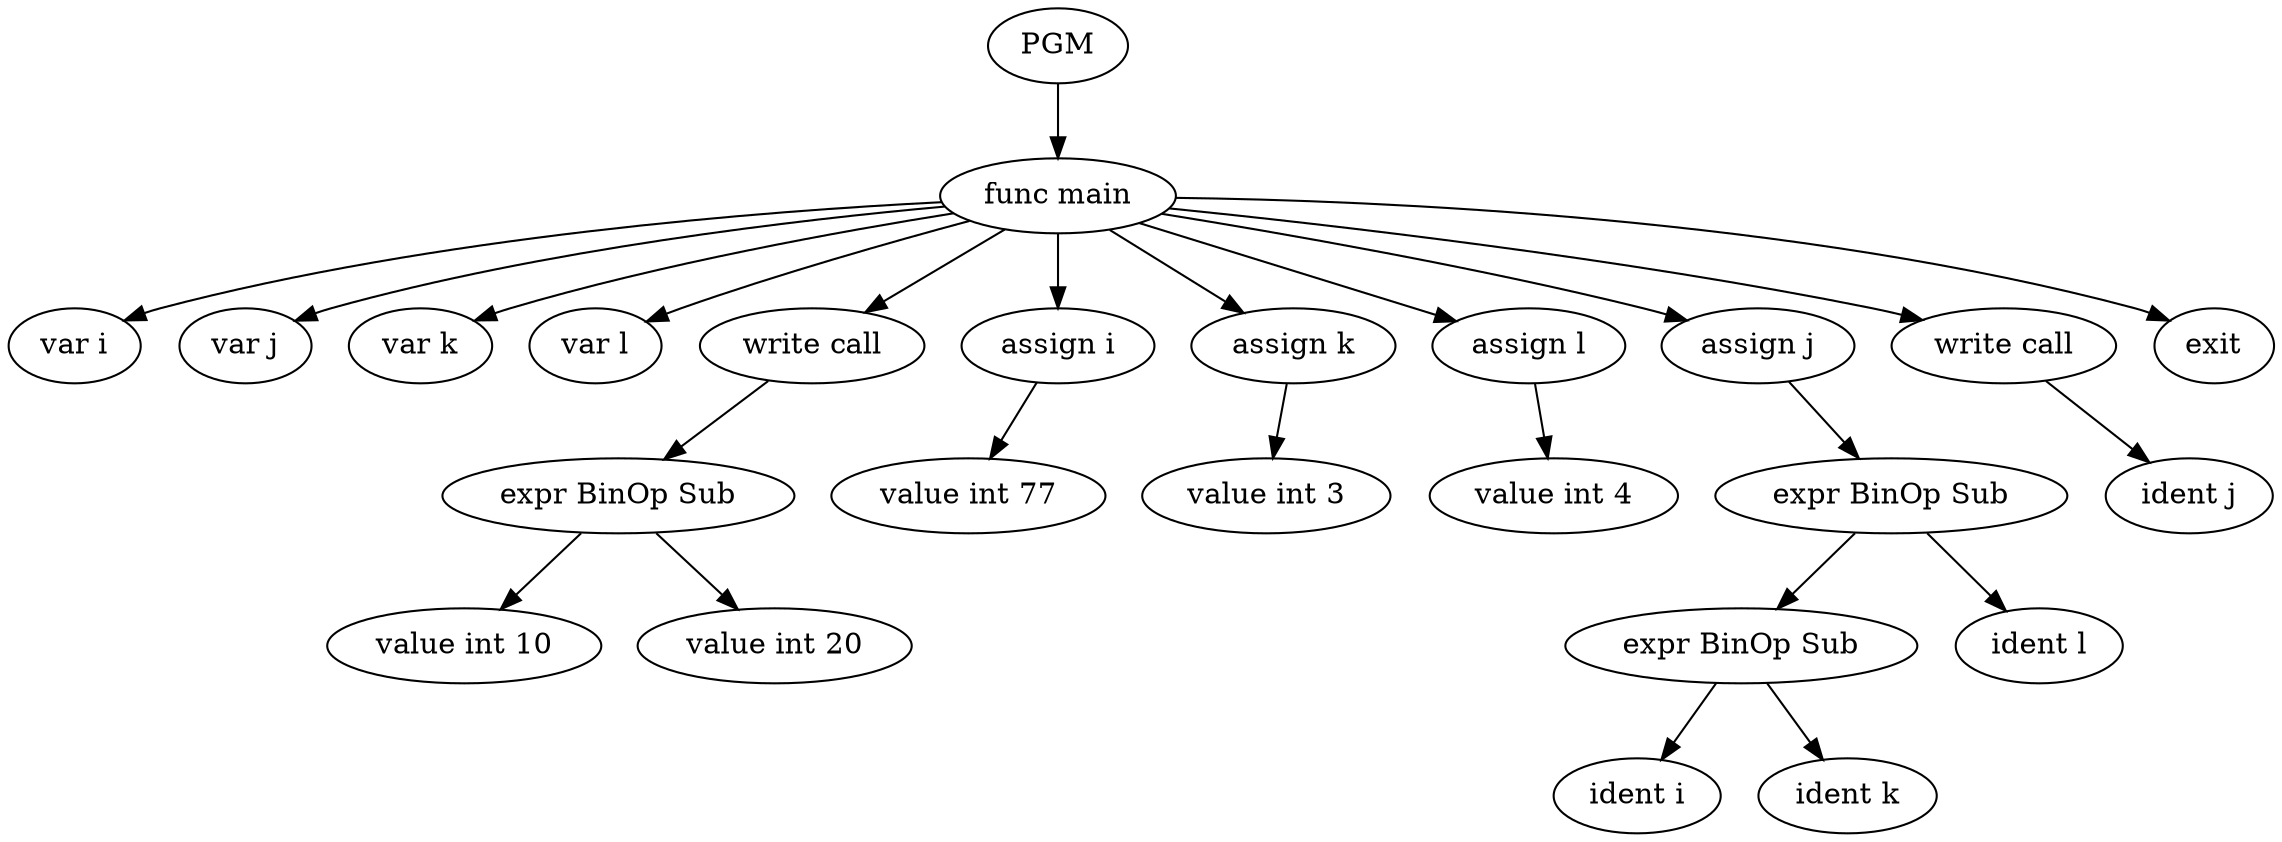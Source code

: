 digraph ast {
0[label = PGM, shape = ellipse]
1[label = "func main", shape = ellipse]
0 -> 1
2[label = "var i", shape = ellipse]
1 -> 2
3[label = "var j", shape = ellipse]
1 -> 3
4[label = "var k", shape = ellipse]
1 -> 4
5[label = "var l", shape = ellipse]
1 -> 5
6[label = "write call", shape = ellipse]
1 -> 6
7[label = "expr BinOp Sub", shape = ellipse]
6 -> 7
8[label = "value int 10", shape = ellipse]
7 -> 8
9[label = "value int 20", shape = ellipse]
7 -> 9
10[label = "assign i", shape = ellipse]
1 -> 10
11[label = "value int 77", shape = ellipse]
10 -> 11
12[label = "assign k", shape = ellipse]
1 -> 12
13[label = "value int 3", shape = ellipse]
12 -> 13
14[label = "assign l", shape = ellipse]
1 -> 14
15[label = "value int 4", shape = ellipse]
14 -> 15
16[label = "assign j", shape = ellipse]
1 -> 16
17[label = "expr BinOp Sub", shape = ellipse]
16 -> 17
18[label = "expr BinOp Sub", shape = ellipse]
17 -> 18
19[label = "ident i", shape = ellipse]
18 -> 19
20[label = "ident k", shape = ellipse]
18 -> 20
21[label = "ident l", shape = ellipse]
17 -> 21
22[label = "write call", shape = ellipse]
1 -> 22
23[label = "ident j", shape = ellipse]
22 -> 23
24[label = "exit", shape = ellipse]
1 -> 24
}
